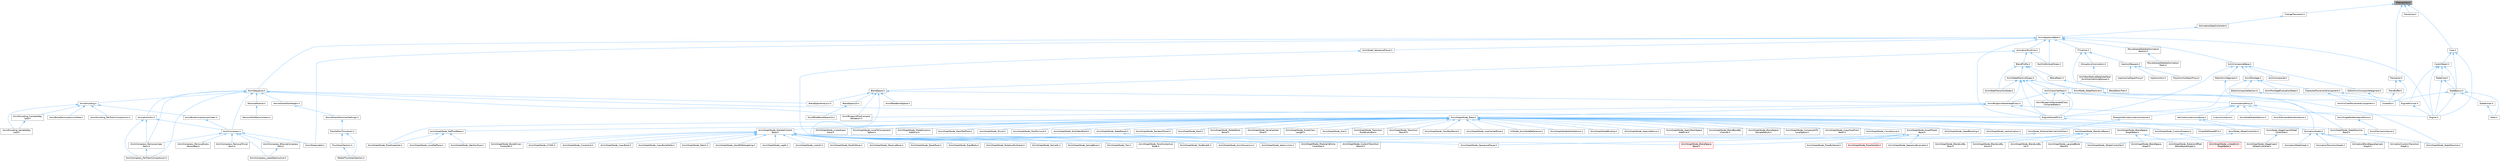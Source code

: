 digraph "ITransaction.h"
{
 // INTERACTIVE_SVG=YES
 // LATEX_PDF_SIZE
  bgcolor="transparent";
  edge [fontname=Helvetica,fontsize=10,labelfontname=Helvetica,labelfontsize=10];
  node [fontname=Helvetica,fontsize=10,shape=box,height=0.2,width=0.4];
  Node1 [id="Node000001",label="ITransaction.h",height=0.2,width=0.4,color="gray40", fillcolor="grey60", style="filled", fontcolor="black",tooltip=" "];
  Node1 -> Node2 [id="edge1_Node000001_Node000002",dir="back",color="steelblue1",style="solid",tooltip=" "];
  Node2 [id="Node000002",label="ChangeTransactor.h",height=0.2,width=0.4,color="grey40", fillcolor="white", style="filled",URL="$d6/da1/ChangeTransactor_8h.html",tooltip=" "];
  Node2 -> Node3 [id="edge2_Node000002_Node000003",dir="back",color="steelblue1",style="solid",tooltip=" "];
  Node3 [id="Node000003",label="IAnimationDataController.h",height=0.2,width=0.4,color="grey40", fillcolor="white", style="filled",URL="$df/d22/IAnimationDataController_8h.html",tooltip=" "];
  Node3 -> Node4 [id="edge3_Node000003_Node000004",dir="back",color="steelblue1",style="solid",tooltip=" "];
  Node4 [id="Node000004",label="AnimSequenceBase.h",height=0.2,width=0.4,color="grey40", fillcolor="white", style="filled",URL="$db/d58/AnimSequenceBase_8h.html",tooltip=" "];
  Node4 -> Node5 [id="edge4_Node000004_Node000005",dir="back",color="steelblue1",style="solid",tooltip=" "];
  Node5 [id="Node000005",label="AnimCompositeBase.h",height=0.2,width=0.4,color="grey40", fillcolor="white", style="filled",URL="$de/dc9/AnimCompositeBase_8h.html",tooltip=" "];
  Node5 -> Node6 [id="edge5_Node000005_Node000006",dir="back",color="steelblue1",style="solid",tooltip=" "];
  Node6 [id="Node000006",label="AnimComposite.h",height=0.2,width=0.4,color="grey40", fillcolor="white", style="filled",URL="$d9/d4e/AnimComposite_8h.html",tooltip=" "];
  Node5 -> Node7 [id="edge6_Node000005_Node000007",dir="back",color="steelblue1",style="solid",tooltip=" "];
  Node7 [id="Node000007",label="AnimMontage.h",height=0.2,width=0.4,color="grey40", fillcolor="white", style="filled",URL="$d2/da0/AnimMontage_8h.html",tooltip=" "];
  Node7 -> Node8 [id="edge7_Node000007_Node000008",dir="back",color="steelblue1",style="solid",tooltip=" "];
  Node8 [id="Node000008",label="AnimMontageEvaluationState.h",height=0.2,width=0.4,color="grey40", fillcolor="white", style="filled",URL="$df/d9b/AnimMontageEvaluationState_8h.html",tooltip=" "];
  Node7 -> Node9 [id="edge8_Node000007_Node000009",dir="back",color="steelblue1",style="solid",tooltip=" "];
  Node9 [id="Node000009",label="CharacterMovementComponent.h",height=0.2,width=0.4,color="grey40", fillcolor="white", style="filled",URL="$d8/d84/CharacterMovementComponent_8h.html",tooltip=" "];
  Node9 -> Node10 [id="edge9_Node000009_Node000010",dir="back",color="steelblue1",style="solid",tooltip=" "];
  Node10 [id="Node000010",label="ArchVisCharMovementComponent.h",height=0.2,width=0.4,color="grey40", fillcolor="white", style="filled",URL="$db/dfd/ArchVisCharMovementComponent_8h.html",tooltip=" "];
  Node9 -> Node11 [id="edge10_Node000009_Node000011",dir="back",color="steelblue1",style="solid",tooltip=" "];
  Node11 [id="Node000011",label="EngineMinimal.h",height=0.2,width=0.4,color="grey40", fillcolor="white", style="filled",URL="$d0/d2c/EngineMinimal_8h.html",tooltip=" "];
  Node11 -> Node12 [id="edge11_Node000011_Node000012",dir="back",color="steelblue1",style="solid",tooltip=" "];
  Node12 [id="Node000012",label="Engine.h",height=0.2,width=0.4,color="grey40", fillcolor="white", style="filled",URL="$d1/d34/Public_2Engine_8h.html",tooltip=" "];
  Node7 -> Node13 [id="edge12_Node000007_Node000013",dir="back",color="steelblue1",style="solid",tooltip=" "];
  Node13 [id="Node000013",label="EditorCompositeSection.h",height=0.2,width=0.4,color="grey40", fillcolor="white", style="filled",URL="$d6/d7f/EditorCompositeSection_8h.html",tooltip=" "];
  Node13 -> Node14 [id="edge13_Node000013_Node000014",dir="back",color="steelblue1",style="solid",tooltip=" "];
  Node14 [id="Node000014",label="UnrealEd.h",height=0.2,width=0.4,color="grey40", fillcolor="white", style="filled",URL="$d2/d5f/UnrealEd_8h.html",tooltip=" "];
  Node7 -> Node15 [id="edge14_Node000007_Node000015",dir="back",color="steelblue1",style="solid",tooltip=" "];
  Node15 [id="Node000015",label="EngineSharedPCH.h",height=0.2,width=0.4,color="grey40", fillcolor="white", style="filled",URL="$dc/dbb/EngineSharedPCH_8h.html",tooltip=" "];
  Node15 -> Node16 [id="edge15_Node000015_Node000016",dir="back",color="steelblue1",style="solid",tooltip=" "];
  Node16 [id="Node000016",label="UnrealEdSharedPCH.h",height=0.2,width=0.4,color="grey40", fillcolor="white", style="filled",URL="$d1/de6/UnrealEdSharedPCH_8h.html",tooltip=" "];
  Node5 -> Node17 [id="edge16_Node000005_Node000017",dir="back",color="steelblue1",style="solid",tooltip=" "];
  Node17 [id="Node000017",label="EditorAnimCompositeSegment.h",height=0.2,width=0.4,color="grey40", fillcolor="white", style="filled",URL="$d1/d66/EditorAnimCompositeSegment_8h.html",tooltip=" "];
  Node17 -> Node14 [id="edge17_Node000017_Node000014",dir="back",color="steelblue1",style="solid",tooltip=" "];
  Node5 -> Node18 [id="edge18_Node000005_Node000018",dir="back",color="steelblue1",style="solid",tooltip=" "];
  Node18 [id="Node000018",label="EditorAnimSegment.h",height=0.2,width=0.4,color="grey40", fillcolor="white", style="filled",URL="$d1/d6d/EditorAnimSegment_8h.html",tooltip=" "];
  Node18 -> Node14 [id="edge19_Node000018_Node000014",dir="back",color="steelblue1",style="solid",tooltip=" "];
  Node5 -> Node15 [id="edge20_Node000005_Node000015",dir="back",color="steelblue1",style="solid",tooltip=" "];
  Node4 -> Node19 [id="edge21_Node000004_Node000019",dir="back",color="steelblue1",style="solid",tooltip=" "];
  Node19 [id="Node000019",label="AnimNode_SequencePlayer.h",height=0.2,width=0.4,color="grey40", fillcolor="white", style="filled",URL="$d6/d7e/AnimNode__SequencePlayer_8h.html",tooltip=" "];
  Node19 -> Node20 [id="edge22_Node000019_Node000020",dir="back",color="steelblue1",style="solid",tooltip=" "];
  Node20 [id="Node000020",label="AnimGraphNode_SequencePlayer.h",height=0.2,width=0.4,color="grey40", fillcolor="white", style="filled",URL="$d2/d91/AnimGraphNode__SequencePlayer_8h.html",tooltip=" "];
  Node4 -> Node21 [id="edge23_Node000004_Node000021",dir="back",color="steelblue1",style="solid",tooltip=" "];
  Node21 [id="Node000021",label="AnimSequence.h",height=0.2,width=0.4,color="grey40", fillcolor="white", style="filled",URL="$d0/d8a/AnimSequence_8h.html",tooltip=" "];
  Node21 -> Node22 [id="edge24_Node000021_Node000022",dir="back",color="steelblue1",style="solid",tooltip=" "];
  Node22 [id="Node000022",label="AnimBlueprintPostCompile\lValidation.h",height=0.2,width=0.4,color="grey40", fillcolor="white", style="filled",URL="$de/d1b/AnimBlueprintPostCompileValidation_8h.html",tooltip=" "];
  Node21 -> Node23 [id="edge25_Node000021_Node000023",dir="back",color="steelblue1",style="solid",tooltip=" "];
  Node23 [id="Node000023",label="AnimCompress.h",height=0.2,width=0.4,color="grey40", fillcolor="white", style="filled",URL="$dd/d6d/AnimCompress_8h.html",tooltip=" "];
  Node23 -> Node24 [id="edge26_Node000023_Node000024",dir="back",color="steelblue1",style="solid",tooltip=" "];
  Node24 [id="Node000024",label="AnimCompress_BitwiseCompress\lOnly.h",height=0.2,width=0.4,color="grey40", fillcolor="white", style="filled",URL="$df/dd5/AnimCompress__BitwiseCompressOnly_8h.html",tooltip=" "];
  Node24 -> Node25 [id="edge27_Node000024_Node000025",dir="back",color="steelblue1",style="solid",tooltip=" "];
  Node25 [id="Node000025",label="AnimCompress_LeastDestructive.h",height=0.2,width=0.4,color="grey40", fillcolor="white", style="filled",URL="$da/d93/AnimCompress__LeastDestructive_8h.html",tooltip=" "];
  Node23 -> Node25 [id="edge28_Node000023_Node000025",dir="back",color="steelblue1",style="solid",tooltip=" "];
  Node23 -> Node26 [id="edge29_Node000023_Node000026",dir="back",color="steelblue1",style="solid",tooltip=" "];
  Node26 [id="Node000026",label="AnimCompress_RemoveEvery\lSecondKey.h",height=0.2,width=0.4,color="grey40", fillcolor="white", style="filled",URL="$d6/dc2/AnimCompress__RemoveEverySecondKey_8h.html",tooltip=" "];
  Node23 -> Node27 [id="edge30_Node000023_Node000027",dir="back",color="steelblue1",style="solid",tooltip=" "];
  Node27 [id="Node000027",label="AnimCompress_RemoveLinear\lKeys.h",height=0.2,width=0.4,color="grey40", fillcolor="white", style="filled",URL="$d1/d0a/AnimCompress__RemoveLinearKeys_8h.html",tooltip=" "];
  Node27 -> Node28 [id="edge31_Node000027_Node000028",dir="back",color="steelblue1",style="solid",tooltip=" "];
  Node28 [id="Node000028",label="AnimCompress_PerTrackCompression.h",height=0.2,width=0.4,color="grey40", fillcolor="white", style="filled",URL="$d1/d22/AnimCompress__PerTrackCompression_8h.html",tooltip=" "];
  Node23 -> Node29 [id="edge32_Node000023_Node000029",dir="back",color="steelblue1",style="solid",tooltip=" "];
  Node29 [id="Node000029",label="AnimCompress_RemoveTrivial\lKeys.h",height=0.2,width=0.4,color="grey40", fillcolor="white", style="filled",URL="$d0/d60/AnimCompress__RemoveTrivialKeys_8h.html",tooltip=" "];
  Node23 -> Node30 [id="edge33_Node000023_Node000030",dir="back",color="steelblue1",style="solid",tooltip=" "];
  Node30 [id="Node000030",label="AnimStreamable.h",height=0.2,width=0.4,color="grey40", fillcolor="white", style="filled",URL="$d1/d46/AnimStreamable_8h.html",tooltip=" "];
  Node21 -> Node28 [id="edge34_Node000021_Node000028",dir="back",color="steelblue1",style="solid",tooltip=" "];
  Node21 -> Node27 [id="edge35_Node000021_Node000027",dir="back",color="steelblue1",style="solid",tooltip=" "];
  Node21 -> Node31 [id="edge36_Node000021_Node000031",dir="back",color="steelblue1",style="solid",tooltip=" "];
  Node31 [id="Node000031",label="AnimEncoding.h",height=0.2,width=0.4,color="grey40", fillcolor="white", style="filled",URL="$d9/dfd/AnimEncoding_8h.html",tooltip=" "];
  Node31 -> Node32 [id="edge37_Node000031_Node000032",dir="back",color="steelblue1",style="solid",tooltip=" "];
  Node32 [id="Node000032",label="AnimBoneCompressionCodec.h",height=0.2,width=0.4,color="grey40", fillcolor="white", style="filled",URL="$dd/dc3/AnimBoneCompressionCodec_8h.html",tooltip=" "];
  Node32 -> Node23 [id="edge38_Node000032_Node000023",dir="back",color="steelblue1",style="solid",tooltip=" "];
  Node31 -> Node33 [id="edge39_Node000031_Node000033",dir="back",color="steelblue1",style="solid",tooltip=" "];
  Node33 [id="Node000033",label="AnimBoneDecompressionData.h",height=0.2,width=0.4,color="grey40", fillcolor="white", style="filled",URL="$d9/d92/AnimBoneDecompressionData_8h.html",tooltip=" "];
  Node31 -> Node34 [id="edge40_Node000031_Node000034",dir="back",color="steelblue1",style="solid",tooltip=" "];
  Node34 [id="Node000034",label="AnimEncoding_ConstantKey\lLerp.h",height=0.2,width=0.4,color="grey40", fillcolor="white", style="filled",URL="$d8/d74/AnimEncoding__ConstantKeyLerp_8h.html",tooltip=" "];
  Node34 -> Node35 [id="edge41_Node000034_Node000035",dir="back",color="steelblue1",style="solid",tooltip=" "];
  Node35 [id="Node000035",label="AnimEncoding_VariableKey\lLerp.h",height=0.2,width=0.4,color="grey40", fillcolor="white", style="filled",URL="$d7/d4b/AnimEncoding__VariableKeyLerp_8h.html",tooltip=" "];
  Node31 -> Node36 [id="edge42_Node000031_Node000036",dir="back",color="steelblue1",style="solid",tooltip=" "];
  Node36 [id="Node000036",label="AnimEncoding_PerTrackCompression.h",height=0.2,width=0.4,color="grey40", fillcolor="white", style="filled",URL="$dc/d27/AnimEncoding__PerTrackCompression_8h.html",tooltip=" "];
  Node31 -> Node35 [id="edge43_Node000031_Node000035",dir="back",color="steelblue1",style="solid",tooltip=" "];
  Node21 -> Node37 [id="edge44_Node000021_Node000037",dir="back",color="steelblue1",style="solid",tooltip=" "];
  Node37 [id="Node000037",label="AnimationUtils.h",height=0.2,width=0.4,color="grey40", fillcolor="white", style="filled",URL="$d6/db6/AnimationUtils_8h.html",tooltip=" "];
  Node37 -> Node23 [id="edge45_Node000037_Node000023",dir="back",color="steelblue1",style="solid",tooltip=" "];
  Node37 -> Node28 [id="edge46_Node000037_Node000028",dir="back",color="steelblue1",style="solid",tooltip=" "];
  Node37 -> Node27 [id="edge47_Node000037_Node000027",dir="back",color="steelblue1",style="solid",tooltip=" "];
  Node21 -> Node38 [id="edge48_Node000021_Node000038",dir="back",color="steelblue1",style="solid",tooltip=" "];
  Node38 [id="Node000038",label="BlendSpaceAnalysis.h",height=0.2,width=0.4,color="grey40", fillcolor="white", style="filled",URL="$d7/daf/BlendSpaceAnalysis_8h.html",tooltip=" "];
  Node21 -> Node15 [id="edge49_Node000021_Node000015",dir="back",color="steelblue1",style="solid",tooltip=" "];
  Node21 -> Node39 [id="edge50_Node000021_Node000039",dir="back",color="steelblue1",style="solid",tooltip=" "];
  Node39 [id="Node000039",label="MovieSceneToolHelpers.h",height=0.2,width=0.4,color="grey40", fillcolor="white", style="filled",URL="$d4/d0e/MovieSceneToolHelpers_8h.html",tooltip=" "];
  Node39 -> Node40 [id="edge51_Node000039_Node000040",dir="back",color="steelblue1",style="solid",tooltip=" "];
  Node40 [id="Node000040",label="MovieSceneToolsUserSettings.h",height=0.2,width=0.4,color="grey40", fillcolor="white", style="filled",URL="$d5/dab/MovieSceneToolsUserSettings_8h.html",tooltip=" "];
  Node40 -> Node41 [id="edge52_Node000040_Node000041",dir="back",color="steelblue1",style="solid",tooltip=" "];
  Node41 [id="Node000041",label="TrackEditorThumbnail.h",height=0.2,width=0.4,color="grey40", fillcolor="white", style="filled",URL="$d6/d44/TrackEditorThumbnail_8h.html",tooltip=" "];
  Node41 -> Node42 [id="edge53_Node000041_Node000042",dir="back",color="steelblue1",style="solid",tooltip=" "];
  Node42 [id="Node000042",label="MediaThumbnailSection.h",height=0.2,width=0.4,color="grey40", fillcolor="white", style="filled",URL="$d8/dfe/MediaThumbnailSection_8h.html",tooltip=" "];
  Node41 -> Node43 [id="edge54_Node000041_Node000043",dir="back",color="steelblue1",style="solid",tooltip=" "];
  Node43 [id="Node000043",label="ThumbnailSection.h",height=0.2,width=0.4,color="grey40", fillcolor="white", style="filled",URL="$de/daf/ThumbnailSection_8h.html",tooltip=" "];
  Node43 -> Node42 [id="edge55_Node000043_Node000042",dir="back",color="steelblue1",style="solid",tooltip=" "];
  Node21 -> Node44 [id="edge56_Node000021_Node000044",dir="back",color="steelblue1",style="solid",tooltip=" "];
  Node44 [id="Node000044",label="PersonaModule.h",height=0.2,width=0.4,color="grey40", fillcolor="white", style="filled",URL="$de/d74/PersonaModule_8h.html",tooltip=" "];
  Node44 -> Node45 [id="edge57_Node000044_Node000045",dir="back",color="steelblue1",style="solid",tooltip=" "];
  Node45 [id="Node000045",label="PersonaToolMenuContext.h",height=0.2,width=0.4,color="grey40", fillcolor="white", style="filled",URL="$d6/d6c/PersonaToolMenuContext_8h.html",tooltip=" "];
  Node4 -> Node30 [id="edge58_Node000004_Node000030",dir="back",color="steelblue1",style="solid",tooltip=" "];
  Node4 -> Node46 [id="edge59_Node000004_Node000046",dir="back",color="steelblue1",style="solid",tooltip=" "];
  Node46 [id="Node000046",label="AnimationRuntime.h",height=0.2,width=0.4,color="grey40", fillcolor="white", style="filled",URL="$da/d93/AnimationRuntime_8h.html",tooltip=" "];
  Node46 -> Node47 [id="edge60_Node000046_Node000047",dir="back",color="steelblue1",style="solid",tooltip=" "];
  Node47 [id="Node000047",label="BlendProfile.h",height=0.2,width=0.4,color="grey40", fillcolor="white", style="filled",URL="$d6/d9c/BlendProfile_8h.html",tooltip=" "];
  Node47 -> Node48 [id="edge61_Node000047_Node000048",dir="back",color="steelblue1",style="solid",tooltip=" "];
  Node48 [id="Node000048",label="AnimNode_StateMachine.h",height=0.2,width=0.4,color="grey40", fillcolor="white", style="filled",URL="$df/d8f/AnimNode__StateMachine_8h.html",tooltip=" "];
  Node48 -> Node49 [id="edge62_Node000048_Node000049",dir="back",color="steelblue1",style="solid",tooltip=" "];
  Node49 [id="Node000049",label="AnimGraphNode_StateMachine.h",height=0.2,width=0.4,color="grey40", fillcolor="white", style="filled",URL="$d9/d4d/AnimGraphNode__StateMachine_8h.html",tooltip=" "];
  Node48 -> Node50 [id="edge63_Node000048_Node000050",dir="back",color="steelblue1",style="solid",tooltip=" "];
  Node50 [id="Node000050",label="AnimGraphNode_StateMachine\lBase.h",height=0.2,width=0.4,color="grey40", fillcolor="white", style="filled",URL="$dc/d11/AnimGraphNode__StateMachineBase_8h.html",tooltip=" "];
  Node50 -> Node49 [id="edge64_Node000050_Node000049",dir="back",color="steelblue1",style="solid",tooltip=" "];
  Node47 -> Node51 [id="edge65_Node000047_Node000051",dir="back",color="steelblue1",style="solid",tooltip=" "];
  Node51 [id="Node000051",label="AnimStateMachineTypes.h",height=0.2,width=0.4,color="grey40", fillcolor="white", style="filled",URL="$d2/dc8/AnimStateMachineTypes_8h.html",tooltip=" "];
  Node51 -> Node52 [id="edge66_Node000051_Node000052",dir="back",color="steelblue1",style="solid",tooltip=" "];
  Node52 [id="Node000052",label="AnimBlueprintGeneratedClass.h",height=0.2,width=0.4,color="grey40", fillcolor="white", style="filled",URL="$dc/d81/AnimBlueprintGeneratedClass_8h.html",tooltip=" "];
  Node52 -> Node22 [id="edge67_Node000052_Node000022",dir="back",color="steelblue1",style="solid",tooltip=" "];
  Node52 -> Node53 [id="edge68_Node000052_Node000053",dir="back",color="steelblue1",style="solid",tooltip=" "];
  Node53 [id="Node000053",label="AnimGraphNode_Base.h",height=0.2,width=0.4,color="grey40", fillcolor="white", style="filled",URL="$d0/dfb/AnimGraphNode__Base_8h.html",tooltip=" "];
  Node53 -> Node54 [id="edge69_Node000053_Node000054",dir="back",color="steelblue1",style="solid",tooltip=" "];
  Node54 [id="Node000054",label="AnimGraphNodeAlphaOptions.h",height=0.2,width=0.4,color="grey40", fillcolor="white", style="filled",URL="$d6/df6/AnimGraphNodeAlphaOptions_8h.html",tooltip=" "];
  Node53 -> Node55 [id="edge70_Node000053_Node000055",dir="back",color="steelblue1",style="solid",tooltip=" "];
  Node55 [id="Node000055",label="AnimGraphNodeBinding.h",height=0.2,width=0.4,color="grey40", fillcolor="white", style="filled",URL="$d6/d3b/AnimGraphNodeBinding_8h.html",tooltip=" "];
  Node53 -> Node56 [id="edge71_Node000053_Node000056",dir="back",color="steelblue1",style="solid",tooltip=" "];
  Node56 [id="Node000056",label="AnimGraphNode_ApplyAdditive.h",height=0.2,width=0.4,color="grey40", fillcolor="white", style="filled",URL="$da/d67/AnimGraphNode__ApplyAdditive_8h.html",tooltip=" "];
  Node53 -> Node57 [id="edge72_Node000053_Node000057",dir="back",color="steelblue1",style="solid",tooltip=" "];
  Node57 [id="Node000057",label="AnimGraphNode_ApplyMeshSpace\lAdditive.h",height=0.2,width=0.4,color="grey40", fillcolor="white", style="filled",URL="$dd/dc4/AnimGraphNode__ApplyMeshSpaceAdditive_8h.html",tooltip=" "];
  Node53 -> Node58 [id="edge73_Node000053_Node000058",dir="back",color="steelblue1",style="solid",tooltip=" "];
  Node58 [id="Node000058",label="AnimGraphNode_AssetPlayer\lBase.h",height=0.2,width=0.4,color="grey40", fillcolor="white", style="filled",URL="$d1/d4f/AnimGraphNode__AssetPlayerBase_8h.html",tooltip=" "];
  Node58 -> Node59 [id="edge74_Node000058_Node000059",dir="back",color="steelblue1",style="solid",tooltip=" "];
  Node59 [id="Node000059",label="AnimGraphNode_BlendSpace\lBase.h",height=0.2,width=0.4,color="red", fillcolor="#FFF0F0", style="filled",URL="$d7/d6d/AnimGraphNode__BlendSpaceBase_8h.html",tooltip=" "];
  Node58 -> Node64 [id="edge75_Node000058_Node000064",dir="back",color="steelblue1",style="solid",tooltip=" "];
  Node64 [id="Node000064",label="AnimGraphNode_PoseByName.h",height=0.2,width=0.4,color="grey40", fillcolor="white", style="filled",URL="$d7/d02/AnimGraphNode__PoseByName_8h.html",tooltip=" "];
  Node58 -> Node65 [id="edge76_Node000058_Node000065",dir="back",color="steelblue1",style="solid",tooltip=" "];
  Node65 [id="Node000065",label="AnimGraphNode_PoseHandler.h",height=0.2,width=0.4,color="red", fillcolor="#FFF0F0", style="filled",URL="$df/dfb/AnimGraphNode__PoseHandler_8h.html",tooltip=" "];
  Node58 -> Node68 [id="edge77_Node000058_Node000068",dir="back",color="steelblue1",style="solid",tooltip=" "];
  Node68 [id="Node000068",label="AnimGraphNode_SequenceEvaluator.h",height=0.2,width=0.4,color="grey40", fillcolor="white", style="filled",URL="$d1/d1c/AnimGraphNode__SequenceEvaluator_8h.html",tooltip=" "];
  Node58 -> Node20 [id="edge78_Node000058_Node000020",dir="back",color="steelblue1",style="solid",tooltip=" "];
  Node53 -> Node69 [id="edge79_Node000053_Node000069",dir="back",color="steelblue1",style="solid",tooltip=" "];
  Node69 [id="Node000069",label="AnimGraphNode_BlendBoneBy\lChannel.h",height=0.2,width=0.4,color="grey40", fillcolor="white", style="filled",URL="$de/da9/AnimGraphNode__BlendBoneByChannel_8h.html",tooltip=" "];
  Node53 -> Node70 [id="edge80_Node000053_Node000070",dir="back",color="steelblue1",style="solid",tooltip=" "];
  Node70 [id="Node000070",label="AnimGraphNode_BlendListBase.h",height=0.2,width=0.4,color="grey40", fillcolor="white", style="filled",URL="$d7/d20/AnimGraphNode__BlendListBase_8h.html",tooltip=" "];
  Node70 -> Node71 [id="edge81_Node000070_Node000071",dir="back",color="steelblue1",style="solid",tooltip=" "];
  Node71 [id="Node000071",label="AnimGraphNode_BlendListBy\lBool.h",height=0.2,width=0.4,color="grey40", fillcolor="white", style="filled",URL="$d9/d9d/AnimGraphNode__BlendListByBool_8h.html",tooltip=" "];
  Node70 -> Node72 [id="edge82_Node000070_Node000072",dir="back",color="steelblue1",style="solid",tooltip=" "];
  Node72 [id="Node000072",label="AnimGraphNode_BlendListBy\lEnum.h",height=0.2,width=0.4,color="grey40", fillcolor="white", style="filled",URL="$de/d60/AnimGraphNode__BlendListByEnum_8h.html",tooltip=" "];
  Node70 -> Node73 [id="edge83_Node000070_Node000073",dir="back",color="steelblue1",style="solid",tooltip=" "];
  Node73 [id="Node000073",label="AnimGraphNode_BlendListBy\lInt.h",height=0.2,width=0.4,color="grey40", fillcolor="white", style="filled",URL="$dc/df2/AnimGraphNode__BlendListByInt_8h.html",tooltip=" "];
  Node70 -> Node74 [id="edge84_Node000070_Node000074",dir="back",color="steelblue1",style="solid",tooltip=" "];
  Node74 [id="Node000074",label="AnimGraphNode_LayeredBone\lBlend.h",height=0.2,width=0.4,color="grey40", fillcolor="white", style="filled",URL="$d2/d01/AnimGraphNode__LayeredBoneBlend_8h.html",tooltip=" "];
  Node53 -> Node75 [id="edge85_Node000053_Node000075",dir="back",color="steelblue1",style="solid",tooltip=" "];
  Node75 [id="Node000075",label="AnimGraphNode_BlendSpace\lGraphBase.h",height=0.2,width=0.4,color="grey40", fillcolor="white", style="filled",URL="$d6/d44/AnimGraphNode__BlendSpaceGraphBase_8h.html",tooltip=" "];
  Node75 -> Node76 [id="edge86_Node000075_Node000076",dir="back",color="steelblue1",style="solid",tooltip=" "];
  Node76 [id="Node000076",label="AnimGraphNode_BlendSpace\lGraph.h",height=0.2,width=0.4,color="grey40", fillcolor="white", style="filled",URL="$d7/d81/AnimGraphNode__BlendSpaceGraph_8h.html",tooltip=" "];
  Node75 -> Node77 [id="edge87_Node000075_Node000077",dir="back",color="steelblue1",style="solid",tooltip=" "];
  Node77 [id="Node000077",label="AnimGraphNode_RotationOffset\lBlendSpaceGraph.h",height=0.2,width=0.4,color="grey40", fillcolor="white", style="filled",URL="$d0/d4c/AnimGraphNode__RotationOffsetBlendSpaceGraph_8h.html",tooltip=" "];
  Node53 -> Node78 [id="edge88_Node000053_Node000078",dir="back",color="steelblue1",style="solid",tooltip=" "];
  Node78 [id="Node000078",label="AnimGraphNode_BlendSpace\lSampleResult.h",height=0.2,width=0.4,color="grey40", fillcolor="white", style="filled",URL="$de/df8/AnimGraphNode__BlendSpaceSampleResult_8h.html",tooltip=" "];
  Node53 -> Node79 [id="edge89_Node000053_Node000079",dir="back",color="steelblue1",style="solid",tooltip=" "];
  Node79 [id="Node000079",label="AnimGraphNode_ComponentTo\lLocalSpace.h",height=0.2,width=0.4,color="grey40", fillcolor="white", style="filled",URL="$d1/d3f/AnimGraphNode__ComponentToLocalSpace_8h.html",tooltip=" "];
  Node53 -> Node80 [id="edge90_Node000053_Node000080",dir="back",color="steelblue1",style="solid",tooltip=" "];
  Node80 [id="Node000080",label="AnimGraphNode_CopyPoseFrom\lMesh.h",height=0.2,width=0.4,color="grey40", fillcolor="white", style="filled",URL="$d6/d71/AnimGraphNode__CopyPoseFromMesh_8h.html",tooltip=" "];
  Node53 -> Node81 [id="edge91_Node000053_Node000081",dir="back",color="steelblue1",style="solid",tooltip=" "];
  Node81 [id="Node000081",label="AnimGraphNode_CurveSource.h",height=0.2,width=0.4,color="grey40", fillcolor="white", style="filled",URL="$dc/de5/AnimGraphNode__CurveSource_8h.html",tooltip=" "];
  Node53 -> Node82 [id="edge92_Node000053_Node000082",dir="back",color="steelblue1",style="solid",tooltip=" "];
  Node82 [id="Node000082",label="AnimGraphNode_CustomProperty.h",height=0.2,width=0.4,color="grey40", fillcolor="white", style="filled",URL="$d8/d3f/AnimGraphNode__CustomProperty_8h.html",tooltip=" "];
  Node82 -> Node83 [id="edge93_Node000082_Node000083",dir="back",color="steelblue1",style="solid",tooltip=" "];
  Node83 [id="Node000083",label="AnimGraphNode_LinkedAnim\lGraphBase.h",height=0.2,width=0.4,color="red", fillcolor="#FFF0F0", style="filled",URL="$d5/de1/AnimGraphNode__LinkedAnimGraphBase_8h.html",tooltip=" "];
  Node53 -> Node86 [id="edge94_Node000053_Node000086",dir="back",color="steelblue1",style="solid",tooltip=" "];
  Node86 [id="Node000086",label="AnimGraphNode_DeadBlending.h",height=0.2,width=0.4,color="grey40", fillcolor="white", style="filled",URL="$d8/d73/AnimGraphNode__DeadBlending_8h.html",tooltip=" "];
  Node53 -> Node87 [id="edge95_Node000053_Node000087",dir="back",color="steelblue1",style="solid",tooltip=" "];
  Node87 [id="Node000087",label="AnimGraphNode_Inertialization.h",height=0.2,width=0.4,color="grey40", fillcolor="white", style="filled",URL="$d7/d66/AnimGraphNode__Inertialization_8h.html",tooltip=" "];
  Node53 -> Node88 [id="edge96_Node000053_Node000088",dir="back",color="steelblue1",style="solid",tooltip=" "];
  Node88 [id="Node000088",label="AnimGraphNode_LinkedInput\lPose.h",height=0.2,width=0.4,color="grey40", fillcolor="white", style="filled",URL="$d7/d8c/AnimGraphNode__LinkedInputPose_8h.html",tooltip=" "];
  Node53 -> Node89 [id="edge97_Node000053_Node000089",dir="back",color="steelblue1",style="solid",tooltip=" "];
  Node89 [id="Node000089",label="AnimGraphNode_LocalToComponent\lSpace.h",height=0.2,width=0.4,color="grey40", fillcolor="white", style="filled",URL="$d6/d01/AnimGraphNode__LocalToComponentSpace_8h.html",tooltip=" "];
  Node53 -> Node90 [id="edge98_Node000053_Node000090",dir="back",color="steelblue1",style="solid",tooltip=" "];
  Node90 [id="Node000090",label="AnimGraphNode_MakeDynamic\lAdditive.h",height=0.2,width=0.4,color="grey40", fillcolor="white", style="filled",URL="$d4/dc9/AnimGraphNode__MakeDynamicAdditive_8h.html",tooltip=" "];
  Node53 -> Node91 [id="edge99_Node000053_Node000091",dir="back",color="steelblue1",style="solid",tooltip=" "];
  Node91 [id="Node000091",label="AnimGraphNode_MeshRefPose.h",height=0.2,width=0.4,color="grey40", fillcolor="white", style="filled",URL="$d3/d58/AnimGraphNode__MeshRefPose_8h.html",tooltip=" "];
  Node53 -> Node92 [id="edge100_Node000053_Node000092",dir="back",color="steelblue1",style="solid",tooltip=" "];
  Node92 [id="Node000092",label="AnimGraphNode_Mirror.h",height=0.2,width=0.4,color="grey40", fillcolor="white", style="filled",URL="$de/d96/AnimGraphNode__Mirror_8h.html",tooltip=" "];
  Node53 -> Node93 [id="edge101_Node000053_Node000093",dir="back",color="steelblue1",style="solid",tooltip=" "];
  Node93 [id="Node000093",label="AnimGraphNode_ModifyCurve.h",height=0.2,width=0.4,color="grey40", fillcolor="white", style="filled",URL="$d5/d09/AnimGraphNode__ModifyCurve_8h.html",tooltip=" "];
  Node53 -> Node94 [id="edge102_Node000053_Node000094",dir="back",color="steelblue1",style="solid",tooltip=" "];
  Node94 [id="Node000094",label="AnimGraphNode_MultiWayBlend.h",height=0.2,width=0.4,color="grey40", fillcolor="white", style="filled",URL="$dd/dcb/AnimGraphNode__MultiWayBlend_8h.html",tooltip=" "];
  Node53 -> Node95 [id="edge103_Node000053_Node000095",dir="back",color="steelblue1",style="solid",tooltip=" "];
  Node95 [id="Node000095",label="AnimGraphNode_PoseSnapshot.h",height=0.2,width=0.4,color="grey40", fillcolor="white", style="filled",URL="$d1/d92/AnimGraphNode__PoseSnapshot_8h.html",tooltip=" "];
  Node53 -> Node96 [id="edge104_Node000053_Node000096",dir="back",color="steelblue1",style="solid",tooltip=" "];
  Node96 [id="Node000096",label="AnimGraphNode_RandomPlayer.h",height=0.2,width=0.4,color="grey40", fillcolor="white", style="filled",URL="$dc/d48/AnimGraphNode__RandomPlayer_8h.html",tooltip=" "];
  Node53 -> Node97 [id="edge105_Node000053_Node000097",dir="back",color="steelblue1",style="solid",tooltip=" "];
  Node97 [id="Node000097",label="AnimGraphNode_RefPoseBase.h",height=0.2,width=0.4,color="grey40", fillcolor="white", style="filled",URL="$d8/d34/AnimGraphNode__RefPoseBase_8h.html",tooltip=" "];
  Node97 -> Node98 [id="edge106_Node000097_Node000098",dir="back",color="steelblue1",style="solid",tooltip=" "];
  Node98 [id="Node000098",label="AnimGraphNode_IdentityPose.h",height=0.2,width=0.4,color="grey40", fillcolor="white", style="filled",URL="$d8/dac/AnimGraphNode__IdentityPose_8h.html",tooltip=" "];
  Node97 -> Node99 [id="edge107_Node000097_Node000099",dir="back",color="steelblue1",style="solid",tooltip=" "];
  Node99 [id="Node000099",label="AnimGraphNode_LocalRefPose.h",height=0.2,width=0.4,color="grey40", fillcolor="white", style="filled",URL="$df/d6f/AnimGraphNode__LocalRefPose_8h.html",tooltip=" "];
  Node97 -> Node95 [id="edge108_Node000097_Node000095",dir="back",color="steelblue1",style="solid",tooltip=" "];
  Node53 -> Node100 [id="edge109_Node000053_Node000100",dir="back",color="steelblue1",style="solid",tooltip=" "];
  Node100 [id="Node000100",label="AnimGraphNode_Root.h",height=0.2,width=0.4,color="grey40", fillcolor="white", style="filled",URL="$d2/d39/AnimGraphNode__Root_8h.html",tooltip=" "];
  Node53 -> Node101 [id="edge110_Node000053_Node000101",dir="back",color="steelblue1",style="solid",tooltip=" "];
  Node101 [id="Node000101",label="AnimGraphNode_RotateRoot\lBone.h",height=0.2,width=0.4,color="grey40", fillcolor="white", style="filled",URL="$d4/de0/AnimGraphNode__RotateRootBone_8h.html",tooltip=" "];
  Node53 -> Node102 [id="edge111_Node000053_Node000102",dir="back",color="steelblue1",style="solid",tooltip=" "];
  Node102 [id="Node000102",label="AnimGraphNode_SaveCached\lPose.h",height=0.2,width=0.4,color="grey40", fillcolor="white", style="filled",URL="$df/d5e/AnimGraphNode__SaveCachedPose_8h.html",tooltip=" "];
  Node53 -> Node103 [id="edge112_Node000053_Node000103",dir="back",color="steelblue1",style="solid",tooltip=" "];
  Node103 [id="Node000103",label="AnimGraphNode_ScaleChain\lLength.h",height=0.2,width=0.4,color="grey40", fillcolor="white", style="filled",URL="$d9/df8/AnimGraphNode__ScaleChainLength_8h.html",tooltip=" "];
  Node53 -> Node104 [id="edge113_Node000053_Node000104",dir="back",color="steelblue1",style="solid",tooltip=" "];
  Node104 [id="Node000104",label="AnimGraphNode_SkeletalControl\lBase.h",height=0.2,width=0.4,color="grey40", fillcolor="white", style="filled",URL="$d9/dff/AnimGraphNode__SkeletalControlBase_8h.html",tooltip=" "];
  Node104 -> Node105 [id="edge114_Node000104_Node000105",dir="back",color="steelblue1",style="solid",tooltip=" "];
  Node105 [id="Node000105",label="AnimGraphNode_AnimDynamics.h",height=0.2,width=0.4,color="grey40", fillcolor="white", style="filled",URL="$da/dc2/AnimGraphNode__AnimDynamics_8h.html",tooltip=" "];
  Node104 -> Node106 [id="edge115_Node000104_Node000106",dir="back",color="steelblue1",style="solid",tooltip=" "];
  Node106 [id="Node000106",label="AnimGraphNode_ApplyLimits.h",height=0.2,width=0.4,color="grey40", fillcolor="white", style="filled",URL="$dc/d36/AnimGraphNode__ApplyLimits_8h.html",tooltip=" "];
  Node104 -> Node107 [id="edge116_Node000104_Node000107",dir="back",color="steelblue1",style="solid",tooltip=" "];
  Node107 [id="Node000107",label="AnimGraphNode_BoneDriven\lController.h",height=0.2,width=0.4,color="grey40", fillcolor="white", style="filled",URL="$df/df3/AnimGraphNode__BoneDrivenController_8h.html",tooltip=" "];
  Node104 -> Node108 [id="edge117_Node000104_Node000108",dir="back",color="steelblue1",style="solid",tooltip=" "];
  Node108 [id="Node000108",label="AnimGraphNode_CCDIK.h",height=0.2,width=0.4,color="grey40", fillcolor="white", style="filled",URL="$df/d0d/AnimGraphNode__CCDIK_8h.html",tooltip=" "];
  Node104 -> Node109 [id="edge118_Node000104_Node000109",dir="back",color="steelblue1",style="solid",tooltip=" "];
  Node109 [id="Node000109",label="AnimGraphNode_Constraint.h",height=0.2,width=0.4,color="grey40", fillcolor="white", style="filled",URL="$d2/d98/AnimGraphNode__Constraint_8h.html",tooltip=" "];
  Node104 -> Node110 [id="edge119_Node000104_Node000110",dir="back",color="steelblue1",style="solid",tooltip=" "];
  Node110 [id="Node000110",label="AnimGraphNode_CopyBone.h",height=0.2,width=0.4,color="grey40", fillcolor="white", style="filled",URL="$dc/de6/AnimGraphNode__CopyBone_8h.html",tooltip=" "];
  Node104 -> Node111 [id="edge120_Node000104_Node000111",dir="back",color="steelblue1",style="solid",tooltip=" "];
  Node111 [id="Node000111",label="AnimGraphNode_CopyBoneDelta.h",height=0.2,width=0.4,color="grey40", fillcolor="white", style="filled",URL="$d8/d60/AnimGraphNode__CopyBoneDelta_8h.html",tooltip=" "];
  Node104 -> Node112 [id="edge121_Node000104_Node000112",dir="back",color="steelblue1",style="solid",tooltip=" "];
  Node112 [id="Node000112",label="AnimGraphNode_Fabrik.h",height=0.2,width=0.4,color="grey40", fillcolor="white", style="filled",URL="$d6/d79/AnimGraphNode__Fabrik_8h.html",tooltip=" "];
  Node104 -> Node113 [id="edge122_Node000104_Node000113",dir="back",color="steelblue1",style="solid",tooltip=" "];
  Node113 [id="Node000113",label="AnimGraphNode_HandIKRetargeting.h",height=0.2,width=0.4,color="grey40", fillcolor="white", style="filled",URL="$dd/dee/AnimGraphNode__HandIKRetargeting_8h.html",tooltip=" "];
  Node104 -> Node114 [id="edge123_Node000104_Node000114",dir="back",color="steelblue1",style="solid",tooltip=" "];
  Node114 [id="Node000114",label="AnimGraphNode_LegIK.h",height=0.2,width=0.4,color="grey40", fillcolor="white", style="filled",URL="$d3/d59/AnimGraphNode__LegIK_8h.html",tooltip=" "];
  Node104 -> Node115 [id="edge124_Node000104_Node000115",dir="back",color="steelblue1",style="solid",tooltip=" "];
  Node115 [id="Node000115",label="AnimGraphNode_LookAt.h",height=0.2,width=0.4,color="grey40", fillcolor="white", style="filled",URL="$dd/de3/AnimGraphNode__LookAt_8h.html",tooltip=" "];
  Node104 -> Node116 [id="edge125_Node000104_Node000116",dir="back",color="steelblue1",style="solid",tooltip=" "];
  Node116 [id="Node000116",label="AnimGraphNode_ModifyBone.h",height=0.2,width=0.4,color="grey40", fillcolor="white", style="filled",URL="$d1/d8e/AnimGraphNode__ModifyBone_8h.html",tooltip=" "];
  Node104 -> Node117 [id="edge126_Node000104_Node000117",dir="back",color="steelblue1",style="solid",tooltip=" "];
  Node117 [id="Node000117",label="AnimGraphNode_ModularVehicle\lController.h",height=0.2,width=0.4,color="grey40", fillcolor="white", style="filled",URL="$d3/d04/AnimGraphNode__ModularVehicleController_8h.html",tooltip=" "];
  Node104 -> Node118 [id="edge127_Node000104_Node000118",dir="back",color="steelblue1",style="solid",tooltip=" "];
  Node118 [id="Node000118",label="AnimGraphNode_ObserveBone.h",height=0.2,width=0.4,color="grey40", fillcolor="white", style="filled",URL="$d0/dcc/AnimGraphNode__ObserveBone_8h.html",tooltip=" "];
  Node104 -> Node119 [id="edge128_Node000104_Node000119",dir="back",color="steelblue1",style="solid",tooltip=" "];
  Node119 [id="Node000119",label="AnimGraphNode_ResetRoot.h",height=0.2,width=0.4,color="grey40", fillcolor="white", style="filled",URL="$dd/da9/AnimGraphNode__ResetRoot_8h.html",tooltip=" "];
  Node104 -> Node120 [id="edge129_Node000104_Node000120",dir="back",color="steelblue1",style="solid",tooltip=" "];
  Node120 [id="Node000120",label="AnimGraphNode_RigidBody.h",height=0.2,width=0.4,color="grey40", fillcolor="white", style="filled",URL="$d0/d05/AnimGraphNode__RigidBody_8h.html",tooltip=" "];
  Node104 -> Node121 [id="edge130_Node000104_Node000121",dir="back",color="steelblue1",style="solid",tooltip=" "];
  Node121 [id="Node000121",label="AnimGraphNode_RotationMultiplier.h",height=0.2,width=0.4,color="grey40", fillcolor="white", style="filled",URL="$d6/d16/AnimGraphNode__RotationMultiplier_8h.html",tooltip=" "];
  Node104 -> Node122 [id="edge131_Node000104_Node000122",dir="back",color="steelblue1",style="solid",tooltip=" "];
  Node122 [id="Node000122",label="AnimGraphNode_SplineIK.h",height=0.2,width=0.4,color="grey40", fillcolor="white", style="filled",URL="$d0/d7e/AnimGraphNode__SplineIK_8h.html",tooltip=" "];
  Node104 -> Node123 [id="edge132_Node000104_Node000123",dir="back",color="steelblue1",style="solid",tooltip=" "];
  Node123 [id="Node000123",label="AnimGraphNode_SpringBone.h",height=0.2,width=0.4,color="grey40", fillcolor="white", style="filled",URL="$dc/d38/AnimGraphNode__SpringBone_8h.html",tooltip=" "];
  Node104 -> Node124 [id="edge133_Node000104_Node000124",dir="back",color="steelblue1",style="solid",tooltip=" "];
  Node124 [id="Node000124",label="AnimGraphNode_StageCoach\lWheelController.h",height=0.2,width=0.4,color="grey40", fillcolor="white", style="filled",URL="$d6/dbe/AnimGraphNode__StageCoachWheelController_8h.html",tooltip=" "];
  Node104 -> Node125 [id="edge134_Node000104_Node000125",dir="back",color="steelblue1",style="solid",tooltip=" "];
  Node125 [id="Node000125",label="AnimGraphNode_Trail.h",height=0.2,width=0.4,color="grey40", fillcolor="white", style="filled",URL="$d4/d5a/AnimGraphNode__Trail_8h.html",tooltip=" "];
  Node104 -> Node126 [id="edge135_Node000104_Node000126",dir="back",color="steelblue1",style="solid",tooltip=" "];
  Node126 [id="Node000126",label="AnimGraphNode_TwistCorrective\lNode.h",height=0.2,width=0.4,color="grey40", fillcolor="white", style="filled",URL="$de/d7f/AnimGraphNode__TwistCorrectiveNode_8h.html",tooltip=" "];
  Node104 -> Node127 [id="edge136_Node000104_Node000127",dir="back",color="steelblue1",style="solid",tooltip=" "];
  Node127 [id="Node000127",label="AnimGraphNode_TwoBoneIK.h",height=0.2,width=0.4,color="grey40", fillcolor="white", style="filled",URL="$d1/dc2/AnimGraphNode__TwoBoneIK_8h.html",tooltip=" "];
  Node104 -> Node128 [id="edge137_Node000104_Node000128",dir="back",color="steelblue1",style="solid",tooltip=" "];
  Node128 [id="Node000128",label="AnimGraphNode_WheelController.h",height=0.2,width=0.4,color="grey40", fillcolor="white", style="filled",URL="$df/de4/AnimGraphNode__WheelController_8h.html",tooltip=" "];
  Node53 -> Node129 [id="edge138_Node000053_Node000129",dir="back",color="steelblue1",style="solid",tooltip=" "];
  Node129 [id="Node000129",label="AnimGraphNode_Slot.h",height=0.2,width=0.4,color="grey40", fillcolor="white", style="filled",URL="$df/d63/AnimGraphNode__Slot_8h.html",tooltip=" "];
  Node53 -> Node50 [id="edge139_Node000053_Node000050",dir="back",color="steelblue1",style="solid",tooltip=" "];
  Node53 -> Node130 [id="edge140_Node000053_Node000130",dir="back",color="steelblue1",style="solid",tooltip=" "];
  Node130 [id="Node000130",label="AnimGraphNode_StateResult.h",height=0.2,width=0.4,color="grey40", fillcolor="white", style="filled",URL="$d3/d7e/AnimGraphNode__StateResult_8h.html",tooltip=" "];
  Node130 -> Node131 [id="edge141_Node000130_Node000131",dir="back",color="steelblue1",style="solid",tooltip=" "];
  Node131 [id="Node000131",label="AnimGraphNode_CustomTransition\lResult.h",height=0.2,width=0.4,color="grey40", fillcolor="white", style="filled",URL="$df/d6e/AnimGraphNode__CustomTransitionResult_8h.html",tooltip=" "];
  Node53 -> Node132 [id="edge142_Node000053_Node000132",dir="back",color="steelblue1",style="solid",tooltip=" "];
  Node132 [id="Node000132",label="AnimGraphNode_Transition\lPoseEvaluator.h",height=0.2,width=0.4,color="grey40", fillcolor="white", style="filled",URL="$d8/dec/AnimGraphNode__TransitionPoseEvaluator_8h.html",tooltip=" "];
  Node53 -> Node133 [id="edge143_Node000053_Node000133",dir="back",color="steelblue1",style="solid",tooltip=" "];
  Node133 [id="Node000133",label="AnimGraphNode_Transition\lResult.h",height=0.2,width=0.4,color="grey40", fillcolor="white", style="filled",URL="$d7/d74/AnimGraphNode__TransitionResult_8h.html",tooltip=" "];
  Node53 -> Node134 [id="edge144_Node000053_Node000134",dir="back",color="steelblue1",style="solid",tooltip=" "];
  Node134 [id="Node000134",label="AnimGraphNode_TwoWayBlend.h",height=0.2,width=0.4,color="grey40", fillcolor="white", style="filled",URL="$d0/df0/AnimGraphNode__TwoWayBlend_8h.html",tooltip=" "];
  Node53 -> Node135 [id="edge145_Node000053_Node000135",dir="back",color="steelblue1",style="solid",tooltip=" "];
  Node135 [id="Node000135",label="AnimGraphNode_UseCachedPose.h",height=0.2,width=0.4,color="grey40", fillcolor="white", style="filled",URL="$d8/d30/AnimGraphNode__UseCachedPose_8h.html",tooltip=" "];
  Node53 -> Node136 [id="edge146_Node000053_Node000136",dir="back",color="steelblue1",style="solid",tooltip=" "];
  Node136 [id="Node000136",label="AnimationGraph.h",height=0.2,width=0.4,color="grey40", fillcolor="white", style="filled",URL="$df/d2e/AnimationGraph_8h.html",tooltip=" "];
  Node136 -> Node137 [id="edge147_Node000136_Node000137",dir="back",color="steelblue1",style="solid",tooltip=" "];
  Node137 [id="Node000137",label="AnimationBlendSpaceSample\lGraph.h",height=0.2,width=0.4,color="grey40", fillcolor="white", style="filled",URL="$d1/d35/AnimationBlendSpaceSampleGraph_8h.html",tooltip=" "];
  Node136 -> Node138 [id="edge148_Node000136_Node000138",dir="back",color="steelblue1",style="solid",tooltip=" "];
  Node138 [id="Node000138",label="AnimationCustomTransition\lGraph.h",height=0.2,width=0.4,color="grey40", fillcolor="white", style="filled",URL="$dc/d6c/AnimationCustomTransitionGraph_8h.html",tooltip=" "];
  Node136 -> Node139 [id="edge149_Node000136_Node000139",dir="back",color="steelblue1",style="solid",tooltip=" "];
  Node139 [id="Node000139",label="AnimationStateGraph.h",height=0.2,width=0.4,color="grey40", fillcolor="white", style="filled",URL="$d1/d71/AnimationStateGraph_8h.html",tooltip=" "];
  Node136 -> Node140 [id="edge150_Node000136_Node000140",dir="back",color="steelblue1",style="solid",tooltip=" "];
  Node140 [id="Node000140",label="AnimationTransitionGraph.h",height=0.2,width=0.4,color="grey40", fillcolor="white", style="filled",URL="$d2/d0b/AnimationTransitionGraph_8h.html",tooltip=" "];
  Node53 -> Node141 [id="edge151_Node000053_Node000141",dir="back",color="steelblue1",style="solid",tooltip=" "];
  Node141 [id="Node000141",label="K2Node_AnimNodeReference.h",height=0.2,width=0.4,color="grey40", fillcolor="white", style="filled",URL="$d2/d81/K2Node__AnimNodeReference_8h.html",tooltip=" "];
  Node52 -> Node12 [id="edge152_Node000052_Node000012",dir="back",color="steelblue1",style="solid",tooltip=" "];
  Node52 -> Node15 [id="edge153_Node000052_Node000015",dir="back",color="steelblue1",style="solid",tooltip=" "];
  Node51 -> Node142 [id="edge154_Node000051_Node000142",dir="back",color="steelblue1",style="solid",tooltip=" "];
  Node142 [id="Node000142",label="AnimClassInterface.h",height=0.2,width=0.4,color="grey40", fillcolor="white", style="filled",URL="$df/dce/AnimClassInterface_8h.html",tooltip=" "];
  Node142 -> Node52 [id="edge155_Node000142_Node000052",dir="back",color="steelblue1",style="solid",tooltip=" "];
  Node142 -> Node143 [id="edge156_Node000142_Node000143",dir="back",color="steelblue1",style="solid",tooltip=" "];
  Node143 [id="Node000143",label="AnimInstanceProxy.h",height=0.2,width=0.4,color="grey40", fillcolor="white", style="filled",URL="$d6/d6e/AnimInstanceProxy_8h.html",tooltip=" "];
  Node143 -> Node144 [id="edge157_Node000143_Node000144",dir="back",color="steelblue1",style="solid",tooltip=" "];
  Node144 [id="Node000144",label="AnimNodeAlphaOptions.h",height=0.2,width=0.4,color="grey40", fillcolor="white", style="filled",URL="$df/d96/AnimNodeAlphaOptions_8h.html",tooltip=" "];
  Node143 -> Node145 [id="edge158_Node000143_Node000145",dir="back",color="steelblue1",style="solid",tooltip=" "];
  Node145 [id="Node000145",label="AnimPreviewAttacheInstance.h",height=0.2,width=0.4,color="grey40", fillcolor="white", style="filled",URL="$d8/dda/AnimPreviewAttacheInstance_8h.html",tooltip=" "];
  Node143 -> Node146 [id="edge159_Node000143_Node000146",dir="back",color="steelblue1",style="solid",tooltip=" "];
  Node146 [id="Node000146",label="AnimSingleNodeInstanceProxy.h",height=0.2,width=0.4,color="grey40", fillcolor="white", style="filled",URL="$dc/de5/AnimSingleNodeInstanceProxy_8h.html",tooltip=" "];
  Node146 -> Node147 [id="edge160_Node000146_Node000147",dir="back",color="steelblue1",style="solid",tooltip=" "];
  Node147 [id="Node000147",label="AnimPreviewInstance.h",height=0.2,width=0.4,color="grey40", fillcolor="white", style="filled",URL="$d1/d84/AnimPreviewInstance_8h.html",tooltip=" "];
  Node143 -> Node148 [id="edge161_Node000143_Node000148",dir="back",color="steelblue1",style="solid",tooltip=" "];
  Node148 [id="Node000148",label="LiveLinkInstance.h",height=0.2,width=0.4,color="grey40", fillcolor="white", style="filled",URL="$d5/d97/LiveLinkInstance_8h.html",tooltip=" "];
  Node143 -> Node149 [id="edge162_Node000143_Node000149",dir="back",color="steelblue1",style="solid",tooltip=" "];
  Node149 [id="Node000149",label="ModularVehicleAnimationInstance.h",height=0.2,width=0.4,color="grey40", fillcolor="white", style="filled",URL="$d9/d14/ModularVehicleAnimationInstance_8h.html",tooltip=" "];
  Node149 -> Node150 [id="edge163_Node000149_Node000150",dir="back",color="steelblue1",style="solid",tooltip=" "];
  Node150 [id="Node000150",label="AnimNode_ModularVehicleController.h",height=0.2,width=0.4,color="grey40", fillcolor="white", style="filled",URL="$d8/d10/AnimNode__ModularVehicleController_8h.html",tooltip=" "];
  Node150 -> Node117 [id="edge164_Node000150_Node000117",dir="back",color="steelblue1",style="solid",tooltip=" "];
  Node143 -> Node151 [id="edge165_Node000143_Node000151",dir="back",color="steelblue1",style="solid",tooltip=" "];
  Node151 [id="Node000151",label="VehicleAnimationInstance.h",height=0.2,width=0.4,color="grey40", fillcolor="white", style="filled",URL="$d4/dc8/VehicleAnimationInstance_8h.html",tooltip=" "];
  Node151 -> Node152 [id="edge166_Node000151_Node000152",dir="back",color="steelblue1",style="solid",tooltip=" "];
  Node152 [id="Node000152",label="AnimNode_StageCoachWheel\lController.h",height=0.2,width=0.4,color="grey40", fillcolor="white", style="filled",URL="$d0/d68/AnimNode__StageCoachWheelController_8h.html",tooltip=" "];
  Node152 -> Node124 [id="edge167_Node000152_Node000124",dir="back",color="steelblue1",style="solid",tooltip=" "];
  Node151 -> Node153 [id="edge168_Node000151_Node000153",dir="back",color="steelblue1",style="solid",tooltip=" "];
  Node153 [id="Node000153",label="AnimNode_WheelController.h",height=0.2,width=0.4,color="grey40", fillcolor="white", style="filled",URL="$d4/dbf/AnimNode__WheelController_8h.html",tooltip=" "];
  Node153 -> Node128 [id="edge169_Node000153_Node000128",dir="back",color="steelblue1",style="solid",tooltip=" "];
  Node142 -> Node136 [id="edge170_Node000142_Node000136",dir="back",color="steelblue1",style="solid",tooltip=" "];
  Node142 -> Node15 [id="edge171_Node000142_Node000015",dir="back",color="steelblue1",style="solid",tooltip=" "];
  Node142 -> Node154 [id="edge172_Node000142_Node000154",dir="back",color="steelblue1",style="solid",tooltip=" "];
  Node154 [id="Node000154",label="IAnimBlueprintGeneratedClass\lCompiledData.h",height=0.2,width=0.4,color="grey40", fillcolor="white", style="filled",URL="$d6/de8/IAnimBlueprintGeneratedClassCompiledData_8h.html",tooltip=" "];
  Node51 -> Node48 [id="edge173_Node000051_Node000048",dir="back",color="steelblue1",style="solid",tooltip=" "];
  Node51 -> Node155 [id="edge174_Node000051_Node000155",dir="back",color="steelblue1",style="solid",tooltip=" "];
  Node155 [id="Node000155",label="AnimStateTransitionNode.h",height=0.2,width=0.4,color="grey40", fillcolor="white", style="filled",URL="$d3/db4/AnimStateTransitionNode_8h.html",tooltip=" "];
  Node51 -> Node15 [id="edge175_Node000051_Node000015",dir="back",color="steelblue1",style="solid",tooltip=" "];
  Node51 -> Node154 [id="edge176_Node000051_Node000154",dir="back",color="steelblue1",style="solid",tooltip=" "];
  Node47 -> Node155 [id="edge177_Node000047_Node000155",dir="back",color="steelblue1",style="solid",tooltip=" "];
  Node47 -> Node156 [id="edge178_Node000047_Node000156",dir="back",color="steelblue1",style="solid",tooltip=" "];
  Node156 [id="Node000156",label="IBlendStack.h",height=0.2,width=0.4,color="grey40", fillcolor="white", style="filled",URL="$df/d73/IBlendStack_8h.html",tooltip=" "];
  Node156 -> Node157 [id="edge179_Node000156_Node000157",dir="back",color="steelblue1",style="solid",tooltip=" "];
  Node157 [id="Node000157",label="BlendStackTrait.h",height=0.2,width=0.4,color="grey40", fillcolor="white", style="filled",URL="$dd/dc9/BlendStackTrait_8h.html",tooltip=" "];
  Node46 -> Node158 [id="edge180_Node000046_Node000158",dir="back",color="steelblue1",style="solid",tooltip=" "];
  Node158 [id="Node000158",label="BlendSpace.h",height=0.2,width=0.4,color="grey40", fillcolor="white", style="filled",URL="$d7/d9b/BlendSpace_8h.html",tooltip=" "];
  Node158 -> Node159 [id="edge181_Node000158_Node000159",dir="back",color="steelblue1",style="solid",tooltip=" "];
  Node159 [id="Node000159",label="AimOffsetBlendSpace.h",height=0.2,width=0.4,color="grey40", fillcolor="white", style="filled",URL="$d3/d5d/AimOffsetBlendSpace_8h.html",tooltip=" "];
  Node158 -> Node52 [id="edge182_Node000158_Node000052",dir="back",color="steelblue1",style="solid",tooltip=" "];
  Node158 -> Node22 [id="edge183_Node000158_Node000022",dir="back",color="steelblue1",style="solid",tooltip=" "];
  Node158 -> Node59 [id="edge184_Node000158_Node000059",dir="back",color="steelblue1",style="solid",tooltip=" "];
  Node158 -> Node160 [id="edge185_Node000158_Node000160",dir="back",color="steelblue1",style="solid",tooltip=" "];
  Node160 [id="Node000160",label="BlendSpace1D.h",height=0.2,width=0.4,color="grey40", fillcolor="white", style="filled",URL="$d5/d90/BlendSpace1D_8h.html",tooltip=" "];
  Node160 -> Node161 [id="edge186_Node000160_Node000161",dir="back",color="steelblue1",style="solid",tooltip=" "];
  Node161 [id="Node000161",label="AimOffsetBlendSpace1D.h",height=0.2,width=0.4,color="grey40", fillcolor="white", style="filled",URL="$d4/d4c/AimOffsetBlendSpace1D_8h.html",tooltip=" "];
  Node158 -> Node38 [id="edge187_Node000158_Node000038",dir="back",color="steelblue1",style="solid",tooltip=" "];
  Node46 -> Node162 [id="edge188_Node000046_Node000162",dir="back",color="steelblue1",style="solid",tooltip=" "];
  Node162 [id="Node000162",label="BuiltInAttributeTypes.h",height=0.2,width=0.4,color="grey40", fillcolor="white", style="filled",URL="$dc/dd0/BuiltInAttributeTypes_8h.html",tooltip=" "];
  Node4 -> Node162 [id="edge189_Node000004_Node000162",dir="back",color="steelblue1",style="solid",tooltip=" "];
  Node4 -> Node12 [id="edge190_Node000004_Node000012",dir="back",color="steelblue1",style="solid",tooltip=" "];
  Node4 -> Node15 [id="edge191_Node000004_Node000015",dir="back",color="steelblue1",style="solid",tooltip=" "];
  Node4 -> Node163 [id="edge192_Node000004_Node000163",dir="back",color="steelblue1",style="solid",tooltip=" "];
  Node163 [id="Node000163",label="ITimeline.h",height=0.2,width=0.4,color="grey40", fillcolor="white", style="filled",URL="$d9/d1c/ITimeline_8h.html",tooltip=" "];
  Node163 -> Node157 [id="edge193_Node000163_Node000157",dir="back",color="steelblue1",style="solid",tooltip=" "];
  Node163 -> Node164 [id="edge194_Node000163_Node000164",dir="back",color="steelblue1",style="solid",tooltip=" "];
  Node164 [id="Node000164",label="IGroupSynchronization.h",height=0.2,width=0.4,color="grey40", fillcolor="white", style="filled",URL="$d0/dea/IGroupSynchronization_8h.html",tooltip=" "];
  Node164 -> Node165 [id="edge195_Node000164_Node000165",dir="back",color="steelblue1",style="solid",tooltip=" "];
  Node165 [id="Node000165",label="AnimNextNativeDataInterface\l_SynchronizeUsingGroups.h",height=0.2,width=0.4,color="grey40", fillcolor="white", style="filled",URL="$dd/d68/AnimNextNativeDataInterface__SynchronizeUsingGroups_8h.html",tooltip=" "];
  Node163 -> Node166 [id="edge196_Node000163_Node000166",dir="back",color="steelblue1",style="solid",tooltip=" "];
  Node166 [id="Node000166",label="InjectionRequest.h",height=0.2,width=0.4,color="grey40", fillcolor="white", style="filled",URL="$df/d85/InjectionRequest_8h.html",tooltip=" "];
  Node166 -> Node167 [id="edge197_Node000166_Node000167",dir="back",color="steelblue1",style="solid",tooltip=" "];
  Node167 [id="Node000167",label="InjectionCallbackProxy.h",height=0.2,width=0.4,color="grey40", fillcolor="white", style="filled",URL="$d2/df7/InjectionCallbackProxy_8h.html",tooltip=" "];
  Node166 -> Node168 [id="edge198_Node000166_Node000168",dir="back",color="steelblue1",style="solid",tooltip=" "];
  Node168 [id="Node000168",label="InjectionUtils.h",height=0.2,width=0.4,color="grey40", fillcolor="white", style="filled",URL="$de/dca/InjectionUtils_8h.html",tooltip=" "];
  Node166 -> Node169 [id="edge199_Node000166_Node000169",dir="back",color="steelblue1",style="solid",tooltip=" "];
  Node169 [id="Node000169",label="PlayAnimCallbackProxy.h",height=0.2,width=0.4,color="grey40", fillcolor="white", style="filled",URL="$d9/dd0/PlayAnimCallbackProxy_8h.html",tooltip=" "];
  Node4 -> Node170 [id="edge200_Node000004_Node000170",dir="back",color="steelblue1",style="solid",tooltip=" "];
  Node170 [id="Node000170",label="MovieSceneSkeletalAnimation\lSection.h",height=0.2,width=0.4,color="grey40", fillcolor="white", style="filled",URL="$de/d52/MovieSceneSkeletalAnimationSection_8h.html",tooltip=" "];
  Node170 -> Node171 [id="edge201_Node000170_Node000171",dir="back",color="steelblue1",style="solid",tooltip=" "];
  Node171 [id="Node000171",label="MovieSceneSkeletalAnimation\lTrack.h",height=0.2,width=0.4,color="grey40", fillcolor="white", style="filled",URL="$d1/dcb/MovieSceneSkeletalAnimationTrack_8h.html",tooltip=" "];
  Node1 -> Node172 [id="edge202_Node000001_Node000172",dir="back",color="steelblue1",style="solid",tooltip=" "];
  Node172 [id="Node000172",label="Core.h",height=0.2,width=0.4,color="grey40", fillcolor="white", style="filled",URL="$d6/dd7/Core_8h.html",tooltip=" "];
  Node172 -> Node173 [id="edge203_Node000172_Node000173",dir="back",color="steelblue1",style="solid",tooltip=" "];
  Node173 [id="Node000173",label="CoreUObject.h",height=0.2,width=0.4,color="grey40", fillcolor="white", style="filled",URL="$d0/ded/CoreUObject_8h.html",tooltip=" "];
  Node173 -> Node12 [id="edge204_Node000173_Node000012",dir="back",color="steelblue1",style="solid",tooltip=" "];
  Node173 -> Node11 [id="edge205_Node000173_Node000011",dir="back",color="steelblue1",style="solid",tooltip=" "];
  Node173 -> Node174 [id="edge206_Node000173_Node000174",dir="back",color="steelblue1",style="solid",tooltip=" "];
  Node174 [id="Node000174",label="SlateBasics.h",height=0.2,width=0.4,color="grey40", fillcolor="white", style="filled",URL="$da/d2f/SlateBasics_8h.html",tooltip=" "];
  Node174 -> Node12 [id="edge207_Node000174_Node000012",dir="back",color="steelblue1",style="solid",tooltip=" "];
  Node174 -> Node175 [id="edge208_Node000174_Node000175",dir="back",color="steelblue1",style="solid",tooltip=" "];
  Node175 [id="Node000175",label="Slate.h",height=0.2,width=0.4,color="grey40", fillcolor="white", style="filled",URL="$d2/dc0/Slate_8h.html",tooltip=" "];
  Node174 -> Node176 [id="edge209_Node000174_Node000176",dir="back",color="steelblue1",style="solid",tooltip=" "];
  Node176 [id="Node000176",label="SlateExtras.h",height=0.2,width=0.4,color="grey40", fillcolor="white", style="filled",URL="$d8/dec/SlateExtras_8h.html",tooltip=" "];
  Node176 -> Node175 [id="edge210_Node000176_Node000175",dir="back",color="steelblue1",style="solid",tooltip=" "];
  Node174 -> Node14 [id="edge211_Node000174_Node000014",dir="back",color="steelblue1",style="solid",tooltip=" "];
  Node173 -> Node177 [id="edge212_Node000173_Node000177",dir="back",color="steelblue1",style="solid",tooltip=" "];
  Node177 [id="Node000177",label="SlateCore.h",height=0.2,width=0.4,color="grey40", fillcolor="white", style="filled",URL="$dc/d03/SlateCore_8h.html",tooltip=" "];
  Node177 -> Node12 [id="edge213_Node000177_Node000012",dir="back",color="steelblue1",style="solid",tooltip=" "];
  Node177 -> Node174 [id="edge214_Node000177_Node000174",dir="back",color="steelblue1",style="solid",tooltip=" "];
  Node172 -> Node12 [id="edge215_Node000172_Node000012",dir="back",color="steelblue1",style="solid",tooltip=" "];
  Node172 -> Node174 [id="edge216_Node000172_Node000174",dir="back",color="steelblue1",style="solid",tooltip=" "];
  Node1 -> Node178 [id="edge217_Node000001_Node000178",dir="back",color="steelblue1",style="solid",tooltip=" "];
  Node178 [id="Node000178",label="TransArray.h",height=0.2,width=0.4,color="grey40", fillcolor="white", style="filled",URL="$d2/d2b/TransArray_8h.html",tooltip=" "];
  Node1 -> Node179 [id="edge218_Node000001_Node000179",dir="back",color="steelblue1",style="solid",tooltip=" "];
  Node179 [id="Node000179",label="Transactor.h",height=0.2,width=0.4,color="grey40", fillcolor="white", style="filled",URL="$d1/d5b/Transactor_8h.html",tooltip=" "];
  Node179 -> Node180 [id="edge219_Node000179_Node000180",dir="back",color="steelblue1",style="solid",tooltip=" "];
  Node180 [id="Node000180",label="TransBuffer.h",height=0.2,width=0.4,color="grey40", fillcolor="white", style="filled",URL="$d1/d4c/TransBuffer_8h.html",tooltip=" "];
  Node180 -> Node14 [id="edge220_Node000180_Node000014",dir="back",color="steelblue1",style="solid",tooltip=" "];
  Node179 -> Node14 [id="edge221_Node000179_Node000014",dir="back",color="steelblue1",style="solid",tooltip=" "];
}
